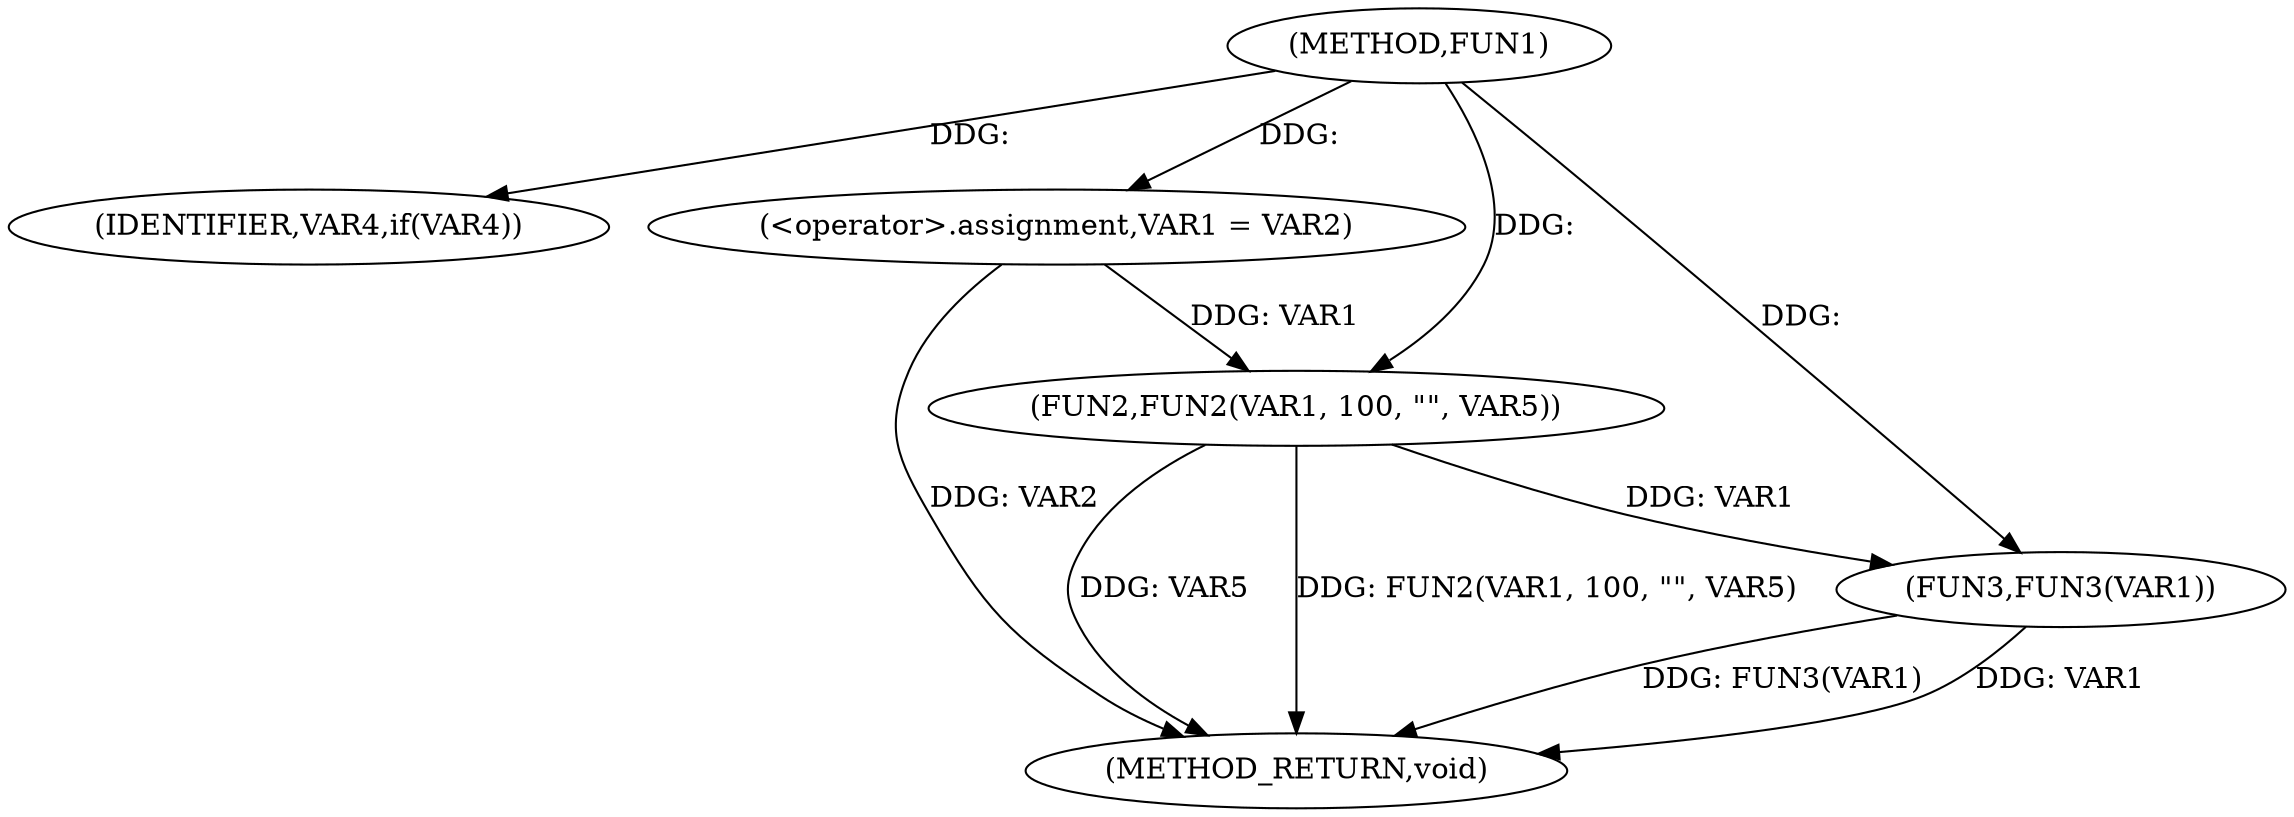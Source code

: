 digraph FUN1 {  
"1000100" [label = "(METHOD,FUN1)" ]
"1000120" [label = "(METHOD_RETURN,void)" ]
"1000106" [label = "(IDENTIFIER,VAR4,if(VAR4))" ]
"1000108" [label = "(<operator>.assignment,VAR1 = VAR2)" ]
"1000113" [label = "(FUN2,FUN2(VAR1, 100, \"\", VAR5))" ]
"1000118" [label = "(FUN3,FUN3(VAR1))" ]
  "1000113" -> "1000120"  [ label = "DDG: VAR5"] 
  "1000118" -> "1000120"  [ label = "DDG: FUN3(VAR1)"] 
  "1000118" -> "1000120"  [ label = "DDG: VAR1"] 
  "1000113" -> "1000120"  [ label = "DDG: FUN2(VAR1, 100, \"\", VAR5)"] 
  "1000108" -> "1000120"  [ label = "DDG: VAR2"] 
  "1000100" -> "1000106"  [ label = "DDG: "] 
  "1000100" -> "1000108"  [ label = "DDG: "] 
  "1000108" -> "1000113"  [ label = "DDG: VAR1"] 
  "1000100" -> "1000113"  [ label = "DDG: "] 
  "1000113" -> "1000118"  [ label = "DDG: VAR1"] 
  "1000100" -> "1000118"  [ label = "DDG: "] 
}
